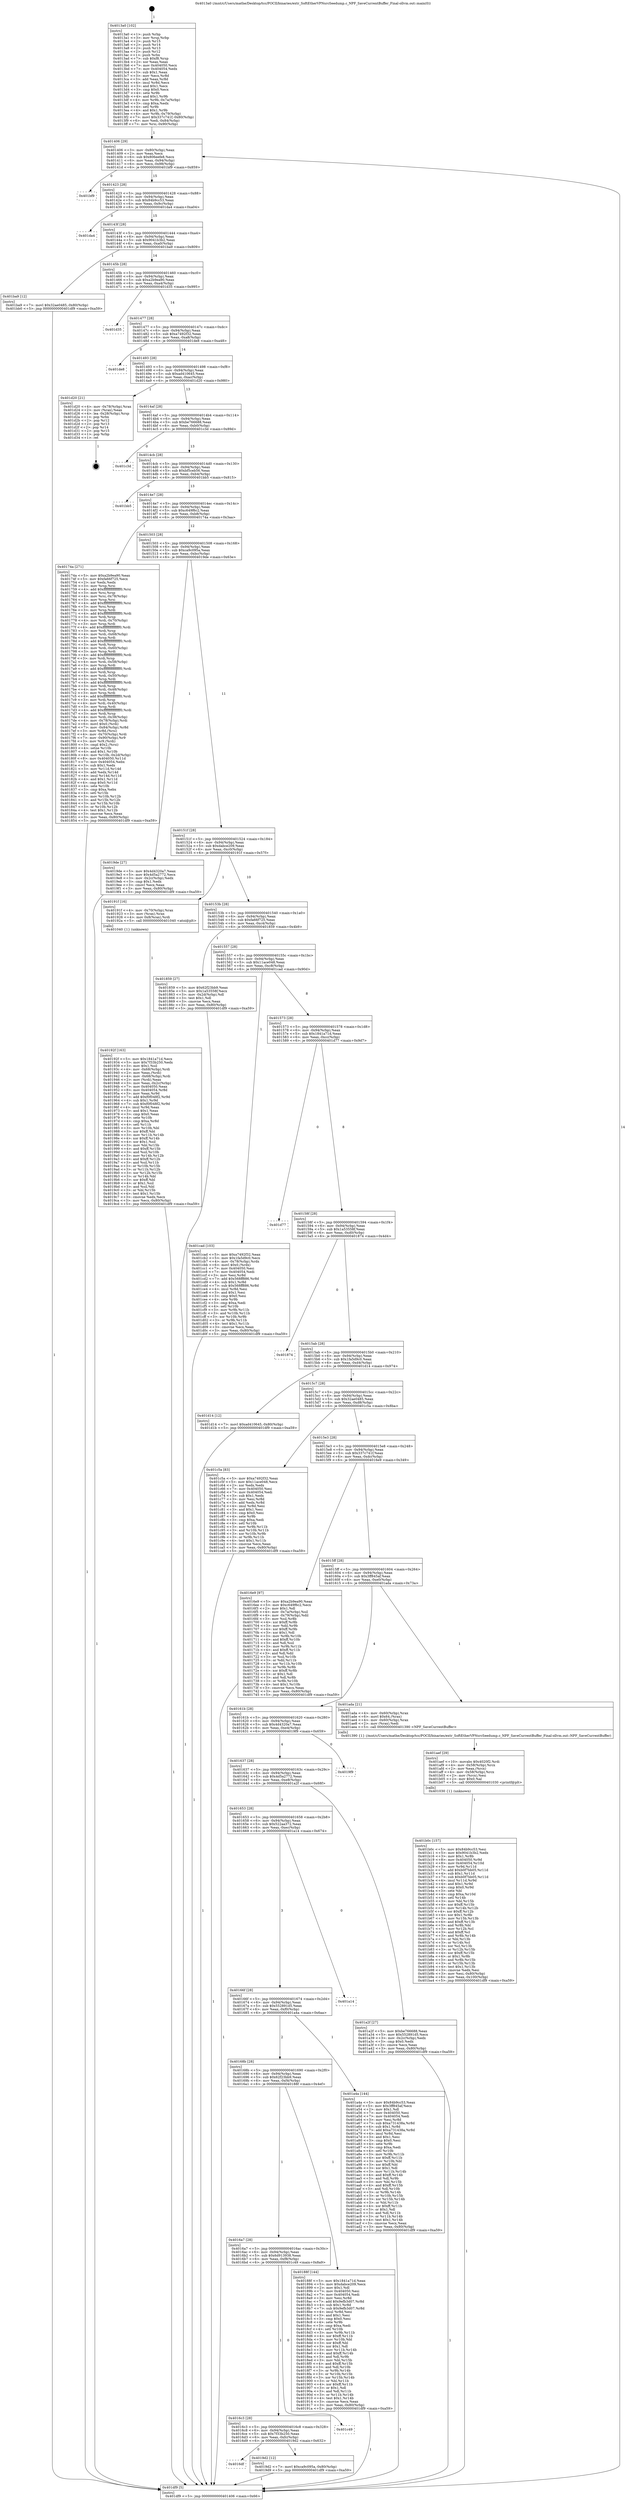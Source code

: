 digraph "0x4013a0" {
  label = "0x4013a0 (/mnt/c/Users/mathe/Desktop/tcc/POCII/binaries/extr_SoftEtherVPNsrcSeedump.c_NPF_SaveCurrentBuffer_Final-ollvm.out::main(0))"
  labelloc = "t"
  node[shape=record]

  Entry [label="",width=0.3,height=0.3,shape=circle,fillcolor=black,style=filled]
  "0x401406" [label="{
     0x401406 [29]\l
     | [instrs]\l
     &nbsp;&nbsp;0x401406 \<+3\>: mov -0x80(%rbp),%eax\l
     &nbsp;&nbsp;0x401409 \<+2\>: mov %eax,%ecx\l
     &nbsp;&nbsp;0x40140b \<+6\>: sub $0x806eefe8,%ecx\l
     &nbsp;&nbsp;0x401411 \<+6\>: mov %eax,-0x94(%rbp)\l
     &nbsp;&nbsp;0x401417 \<+6\>: mov %ecx,-0x98(%rbp)\l
     &nbsp;&nbsp;0x40141d \<+6\>: je 0000000000401bf9 \<main+0x859\>\l
  }"]
  "0x401bf9" [label="{
     0x401bf9\l
  }", style=dashed]
  "0x401423" [label="{
     0x401423 [28]\l
     | [instrs]\l
     &nbsp;&nbsp;0x401423 \<+5\>: jmp 0000000000401428 \<main+0x88\>\l
     &nbsp;&nbsp;0x401428 \<+6\>: mov -0x94(%rbp),%eax\l
     &nbsp;&nbsp;0x40142e \<+5\>: sub $0x84b9cc53,%eax\l
     &nbsp;&nbsp;0x401433 \<+6\>: mov %eax,-0x9c(%rbp)\l
     &nbsp;&nbsp;0x401439 \<+6\>: je 0000000000401da4 \<main+0xa04\>\l
  }"]
  Exit [label="",width=0.3,height=0.3,shape=circle,fillcolor=black,style=filled,peripheries=2]
  "0x401da4" [label="{
     0x401da4\l
  }", style=dashed]
  "0x40143f" [label="{
     0x40143f [28]\l
     | [instrs]\l
     &nbsp;&nbsp;0x40143f \<+5\>: jmp 0000000000401444 \<main+0xa4\>\l
     &nbsp;&nbsp;0x401444 \<+6\>: mov -0x94(%rbp),%eax\l
     &nbsp;&nbsp;0x40144a \<+5\>: sub $0x9041b3b2,%eax\l
     &nbsp;&nbsp;0x40144f \<+6\>: mov %eax,-0xa0(%rbp)\l
     &nbsp;&nbsp;0x401455 \<+6\>: je 0000000000401ba9 \<main+0x809\>\l
  }"]
  "0x401b0c" [label="{
     0x401b0c [157]\l
     | [instrs]\l
     &nbsp;&nbsp;0x401b0c \<+5\>: mov $0x84b9cc53,%esi\l
     &nbsp;&nbsp;0x401b11 \<+5\>: mov $0x9041b3b2,%edx\l
     &nbsp;&nbsp;0x401b16 \<+3\>: mov $0x1,%r8b\l
     &nbsp;&nbsp;0x401b19 \<+8\>: mov 0x404050,%r9d\l
     &nbsp;&nbsp;0x401b21 \<+8\>: mov 0x404054,%r10d\l
     &nbsp;&nbsp;0x401b29 \<+3\>: mov %r9d,%r11d\l
     &nbsp;&nbsp;0x401b2c \<+7\>: add $0xb0f7bb05,%r11d\l
     &nbsp;&nbsp;0x401b33 \<+4\>: sub $0x1,%r11d\l
     &nbsp;&nbsp;0x401b37 \<+7\>: sub $0xb0f7bb05,%r11d\l
     &nbsp;&nbsp;0x401b3e \<+4\>: imul %r11d,%r9d\l
     &nbsp;&nbsp;0x401b42 \<+4\>: and $0x1,%r9d\l
     &nbsp;&nbsp;0x401b46 \<+4\>: cmp $0x0,%r9d\l
     &nbsp;&nbsp;0x401b4a \<+3\>: sete %bl\l
     &nbsp;&nbsp;0x401b4d \<+4\>: cmp $0xa,%r10d\l
     &nbsp;&nbsp;0x401b51 \<+4\>: setl %r14b\l
     &nbsp;&nbsp;0x401b55 \<+3\>: mov %bl,%r15b\l
     &nbsp;&nbsp;0x401b58 \<+4\>: xor $0xff,%r15b\l
     &nbsp;&nbsp;0x401b5c \<+3\>: mov %r14b,%r12b\l
     &nbsp;&nbsp;0x401b5f \<+4\>: xor $0xff,%r12b\l
     &nbsp;&nbsp;0x401b63 \<+4\>: xor $0x1,%r8b\l
     &nbsp;&nbsp;0x401b67 \<+3\>: mov %r15b,%r13b\l
     &nbsp;&nbsp;0x401b6a \<+4\>: and $0xff,%r13b\l
     &nbsp;&nbsp;0x401b6e \<+3\>: and %r8b,%bl\l
     &nbsp;&nbsp;0x401b71 \<+3\>: mov %r12b,%cl\l
     &nbsp;&nbsp;0x401b74 \<+3\>: and $0xff,%cl\l
     &nbsp;&nbsp;0x401b77 \<+3\>: and %r8b,%r14b\l
     &nbsp;&nbsp;0x401b7a \<+3\>: or %bl,%r13b\l
     &nbsp;&nbsp;0x401b7d \<+3\>: or %r14b,%cl\l
     &nbsp;&nbsp;0x401b80 \<+3\>: xor %cl,%r13b\l
     &nbsp;&nbsp;0x401b83 \<+3\>: or %r12b,%r15b\l
     &nbsp;&nbsp;0x401b86 \<+4\>: xor $0xff,%r15b\l
     &nbsp;&nbsp;0x401b8a \<+4\>: or $0x1,%r8b\l
     &nbsp;&nbsp;0x401b8e \<+3\>: and %r8b,%r15b\l
     &nbsp;&nbsp;0x401b91 \<+3\>: or %r15b,%r13b\l
     &nbsp;&nbsp;0x401b94 \<+4\>: test $0x1,%r13b\l
     &nbsp;&nbsp;0x401b98 \<+3\>: cmovne %edx,%esi\l
     &nbsp;&nbsp;0x401b9b \<+3\>: mov %esi,-0x80(%rbp)\l
     &nbsp;&nbsp;0x401b9e \<+6\>: mov %eax,-0x100(%rbp)\l
     &nbsp;&nbsp;0x401ba4 \<+5\>: jmp 0000000000401df9 \<main+0xa59\>\l
  }"]
  "0x401ba9" [label="{
     0x401ba9 [12]\l
     | [instrs]\l
     &nbsp;&nbsp;0x401ba9 \<+7\>: movl $0x32ae0485,-0x80(%rbp)\l
     &nbsp;&nbsp;0x401bb0 \<+5\>: jmp 0000000000401df9 \<main+0xa59\>\l
  }"]
  "0x40145b" [label="{
     0x40145b [28]\l
     | [instrs]\l
     &nbsp;&nbsp;0x40145b \<+5\>: jmp 0000000000401460 \<main+0xc0\>\l
     &nbsp;&nbsp;0x401460 \<+6\>: mov -0x94(%rbp),%eax\l
     &nbsp;&nbsp;0x401466 \<+5\>: sub $0xa2b9ea90,%eax\l
     &nbsp;&nbsp;0x40146b \<+6\>: mov %eax,-0xa4(%rbp)\l
     &nbsp;&nbsp;0x401471 \<+6\>: je 0000000000401d35 \<main+0x995\>\l
  }"]
  "0x401aef" [label="{
     0x401aef [29]\l
     | [instrs]\l
     &nbsp;&nbsp;0x401aef \<+10\>: movabs $0x4020f2,%rdi\l
     &nbsp;&nbsp;0x401af9 \<+4\>: mov -0x58(%rbp),%rcx\l
     &nbsp;&nbsp;0x401afd \<+2\>: mov %eax,(%rcx)\l
     &nbsp;&nbsp;0x401aff \<+4\>: mov -0x58(%rbp),%rcx\l
     &nbsp;&nbsp;0x401b03 \<+2\>: mov (%rcx),%esi\l
     &nbsp;&nbsp;0x401b05 \<+2\>: mov $0x0,%al\l
     &nbsp;&nbsp;0x401b07 \<+5\>: call 0000000000401030 \<printf@plt\>\l
     | [calls]\l
     &nbsp;&nbsp;0x401030 \{1\} (unknown)\l
  }"]
  "0x401d35" [label="{
     0x401d35\l
  }", style=dashed]
  "0x401477" [label="{
     0x401477 [28]\l
     | [instrs]\l
     &nbsp;&nbsp;0x401477 \<+5\>: jmp 000000000040147c \<main+0xdc\>\l
     &nbsp;&nbsp;0x40147c \<+6\>: mov -0x94(%rbp),%eax\l
     &nbsp;&nbsp;0x401482 \<+5\>: sub $0xa7492f32,%eax\l
     &nbsp;&nbsp;0x401487 \<+6\>: mov %eax,-0xa8(%rbp)\l
     &nbsp;&nbsp;0x40148d \<+6\>: je 0000000000401de8 \<main+0xa48\>\l
  }"]
  "0x4016df" [label="{
     0x4016df\l
  }", style=dashed]
  "0x401de8" [label="{
     0x401de8\l
  }", style=dashed]
  "0x401493" [label="{
     0x401493 [28]\l
     | [instrs]\l
     &nbsp;&nbsp;0x401493 \<+5\>: jmp 0000000000401498 \<main+0xf8\>\l
     &nbsp;&nbsp;0x401498 \<+6\>: mov -0x94(%rbp),%eax\l
     &nbsp;&nbsp;0x40149e \<+5\>: sub $0xad410645,%eax\l
     &nbsp;&nbsp;0x4014a3 \<+6\>: mov %eax,-0xac(%rbp)\l
     &nbsp;&nbsp;0x4014a9 \<+6\>: je 0000000000401d20 \<main+0x980\>\l
  }"]
  "0x4019d2" [label="{
     0x4019d2 [12]\l
     | [instrs]\l
     &nbsp;&nbsp;0x4019d2 \<+7\>: movl $0xca9c095a,-0x80(%rbp)\l
     &nbsp;&nbsp;0x4019d9 \<+5\>: jmp 0000000000401df9 \<main+0xa59\>\l
  }"]
  "0x401d20" [label="{
     0x401d20 [21]\l
     | [instrs]\l
     &nbsp;&nbsp;0x401d20 \<+4\>: mov -0x78(%rbp),%rax\l
     &nbsp;&nbsp;0x401d24 \<+2\>: mov (%rax),%eax\l
     &nbsp;&nbsp;0x401d26 \<+4\>: lea -0x28(%rbp),%rsp\l
     &nbsp;&nbsp;0x401d2a \<+1\>: pop %rbx\l
     &nbsp;&nbsp;0x401d2b \<+2\>: pop %r12\l
     &nbsp;&nbsp;0x401d2d \<+2\>: pop %r13\l
     &nbsp;&nbsp;0x401d2f \<+2\>: pop %r14\l
     &nbsp;&nbsp;0x401d31 \<+2\>: pop %r15\l
     &nbsp;&nbsp;0x401d33 \<+1\>: pop %rbp\l
     &nbsp;&nbsp;0x401d34 \<+1\>: ret\l
  }"]
  "0x4014af" [label="{
     0x4014af [28]\l
     | [instrs]\l
     &nbsp;&nbsp;0x4014af \<+5\>: jmp 00000000004014b4 \<main+0x114\>\l
     &nbsp;&nbsp;0x4014b4 \<+6\>: mov -0x94(%rbp),%eax\l
     &nbsp;&nbsp;0x4014ba \<+5\>: sub $0xbe766688,%eax\l
     &nbsp;&nbsp;0x4014bf \<+6\>: mov %eax,-0xb0(%rbp)\l
     &nbsp;&nbsp;0x4014c5 \<+6\>: je 0000000000401c3d \<main+0x89d\>\l
  }"]
  "0x4016c3" [label="{
     0x4016c3 [28]\l
     | [instrs]\l
     &nbsp;&nbsp;0x4016c3 \<+5\>: jmp 00000000004016c8 \<main+0x328\>\l
     &nbsp;&nbsp;0x4016c8 \<+6\>: mov -0x94(%rbp),%eax\l
     &nbsp;&nbsp;0x4016ce \<+5\>: sub $0x7f33b250,%eax\l
     &nbsp;&nbsp;0x4016d3 \<+6\>: mov %eax,-0xfc(%rbp)\l
     &nbsp;&nbsp;0x4016d9 \<+6\>: je 00000000004019d2 \<main+0x632\>\l
  }"]
  "0x401c3d" [label="{
     0x401c3d\l
  }", style=dashed]
  "0x4014cb" [label="{
     0x4014cb [28]\l
     | [instrs]\l
     &nbsp;&nbsp;0x4014cb \<+5\>: jmp 00000000004014d0 \<main+0x130\>\l
     &nbsp;&nbsp;0x4014d0 \<+6\>: mov -0x94(%rbp),%eax\l
     &nbsp;&nbsp;0x4014d6 \<+5\>: sub $0xbf5ceb56,%eax\l
     &nbsp;&nbsp;0x4014db \<+6\>: mov %eax,-0xb4(%rbp)\l
     &nbsp;&nbsp;0x4014e1 \<+6\>: je 0000000000401bb5 \<main+0x815\>\l
  }"]
  "0x401c49" [label="{
     0x401c49\l
  }", style=dashed]
  "0x401bb5" [label="{
     0x401bb5\l
  }", style=dashed]
  "0x4014e7" [label="{
     0x4014e7 [28]\l
     | [instrs]\l
     &nbsp;&nbsp;0x4014e7 \<+5\>: jmp 00000000004014ec \<main+0x14c\>\l
     &nbsp;&nbsp;0x4014ec \<+6\>: mov -0x94(%rbp),%eax\l
     &nbsp;&nbsp;0x4014f2 \<+5\>: sub $0xc649f6c2,%eax\l
     &nbsp;&nbsp;0x4014f7 \<+6\>: mov %eax,-0xb8(%rbp)\l
     &nbsp;&nbsp;0x4014fd \<+6\>: je 000000000040174a \<main+0x3aa\>\l
  }"]
  "0x40192f" [label="{
     0x40192f [163]\l
     | [instrs]\l
     &nbsp;&nbsp;0x40192f \<+5\>: mov $0x1841a71d,%ecx\l
     &nbsp;&nbsp;0x401934 \<+5\>: mov $0x7f33b250,%edx\l
     &nbsp;&nbsp;0x401939 \<+3\>: mov $0x1,%sil\l
     &nbsp;&nbsp;0x40193c \<+4\>: mov -0x68(%rbp),%rdi\l
     &nbsp;&nbsp;0x401940 \<+2\>: mov %eax,(%rdi)\l
     &nbsp;&nbsp;0x401942 \<+4\>: mov -0x68(%rbp),%rdi\l
     &nbsp;&nbsp;0x401946 \<+2\>: mov (%rdi),%eax\l
     &nbsp;&nbsp;0x401948 \<+3\>: mov %eax,-0x2c(%rbp)\l
     &nbsp;&nbsp;0x40194b \<+7\>: mov 0x404050,%eax\l
     &nbsp;&nbsp;0x401952 \<+8\>: mov 0x404054,%r8d\l
     &nbsp;&nbsp;0x40195a \<+3\>: mov %eax,%r9d\l
     &nbsp;&nbsp;0x40195d \<+7\>: add $0xf0f048f2,%r9d\l
     &nbsp;&nbsp;0x401964 \<+4\>: sub $0x1,%r9d\l
     &nbsp;&nbsp;0x401968 \<+7\>: sub $0xf0f048f2,%r9d\l
     &nbsp;&nbsp;0x40196f \<+4\>: imul %r9d,%eax\l
     &nbsp;&nbsp;0x401973 \<+3\>: and $0x1,%eax\l
     &nbsp;&nbsp;0x401976 \<+3\>: cmp $0x0,%eax\l
     &nbsp;&nbsp;0x401979 \<+4\>: sete %r10b\l
     &nbsp;&nbsp;0x40197d \<+4\>: cmp $0xa,%r8d\l
     &nbsp;&nbsp;0x401981 \<+4\>: setl %r11b\l
     &nbsp;&nbsp;0x401985 \<+3\>: mov %r10b,%bl\l
     &nbsp;&nbsp;0x401988 \<+3\>: xor $0xff,%bl\l
     &nbsp;&nbsp;0x40198b \<+3\>: mov %r11b,%r14b\l
     &nbsp;&nbsp;0x40198e \<+4\>: xor $0xff,%r14b\l
     &nbsp;&nbsp;0x401992 \<+4\>: xor $0x1,%sil\l
     &nbsp;&nbsp;0x401996 \<+3\>: mov %bl,%r15b\l
     &nbsp;&nbsp;0x401999 \<+4\>: and $0xff,%r15b\l
     &nbsp;&nbsp;0x40199d \<+3\>: and %sil,%r10b\l
     &nbsp;&nbsp;0x4019a0 \<+3\>: mov %r14b,%r12b\l
     &nbsp;&nbsp;0x4019a3 \<+4\>: and $0xff,%r12b\l
     &nbsp;&nbsp;0x4019a7 \<+3\>: and %sil,%r11b\l
     &nbsp;&nbsp;0x4019aa \<+3\>: or %r10b,%r15b\l
     &nbsp;&nbsp;0x4019ad \<+3\>: or %r11b,%r12b\l
     &nbsp;&nbsp;0x4019b0 \<+3\>: xor %r12b,%r15b\l
     &nbsp;&nbsp;0x4019b3 \<+3\>: or %r14b,%bl\l
     &nbsp;&nbsp;0x4019b6 \<+3\>: xor $0xff,%bl\l
     &nbsp;&nbsp;0x4019b9 \<+4\>: or $0x1,%sil\l
     &nbsp;&nbsp;0x4019bd \<+3\>: and %sil,%bl\l
     &nbsp;&nbsp;0x4019c0 \<+3\>: or %bl,%r15b\l
     &nbsp;&nbsp;0x4019c3 \<+4\>: test $0x1,%r15b\l
     &nbsp;&nbsp;0x4019c7 \<+3\>: cmovne %edx,%ecx\l
     &nbsp;&nbsp;0x4019ca \<+3\>: mov %ecx,-0x80(%rbp)\l
     &nbsp;&nbsp;0x4019cd \<+5\>: jmp 0000000000401df9 \<main+0xa59\>\l
  }"]
  "0x40174a" [label="{
     0x40174a [271]\l
     | [instrs]\l
     &nbsp;&nbsp;0x40174a \<+5\>: mov $0xa2b9ea90,%eax\l
     &nbsp;&nbsp;0x40174f \<+5\>: mov $0xfa66f725,%ecx\l
     &nbsp;&nbsp;0x401754 \<+2\>: xor %edx,%edx\l
     &nbsp;&nbsp;0x401756 \<+3\>: mov %rsp,%rsi\l
     &nbsp;&nbsp;0x401759 \<+4\>: add $0xfffffffffffffff0,%rsi\l
     &nbsp;&nbsp;0x40175d \<+3\>: mov %rsi,%rsp\l
     &nbsp;&nbsp;0x401760 \<+4\>: mov %rsi,-0x78(%rbp)\l
     &nbsp;&nbsp;0x401764 \<+3\>: mov %rsp,%rsi\l
     &nbsp;&nbsp;0x401767 \<+4\>: add $0xfffffffffffffff0,%rsi\l
     &nbsp;&nbsp;0x40176b \<+3\>: mov %rsi,%rsp\l
     &nbsp;&nbsp;0x40176e \<+3\>: mov %rsp,%rdi\l
     &nbsp;&nbsp;0x401771 \<+4\>: add $0xfffffffffffffff0,%rdi\l
     &nbsp;&nbsp;0x401775 \<+3\>: mov %rdi,%rsp\l
     &nbsp;&nbsp;0x401778 \<+4\>: mov %rdi,-0x70(%rbp)\l
     &nbsp;&nbsp;0x40177c \<+3\>: mov %rsp,%rdi\l
     &nbsp;&nbsp;0x40177f \<+4\>: add $0xfffffffffffffff0,%rdi\l
     &nbsp;&nbsp;0x401783 \<+3\>: mov %rdi,%rsp\l
     &nbsp;&nbsp;0x401786 \<+4\>: mov %rdi,-0x68(%rbp)\l
     &nbsp;&nbsp;0x40178a \<+3\>: mov %rsp,%rdi\l
     &nbsp;&nbsp;0x40178d \<+4\>: add $0xfffffffffffffff0,%rdi\l
     &nbsp;&nbsp;0x401791 \<+3\>: mov %rdi,%rsp\l
     &nbsp;&nbsp;0x401794 \<+4\>: mov %rdi,-0x60(%rbp)\l
     &nbsp;&nbsp;0x401798 \<+3\>: mov %rsp,%rdi\l
     &nbsp;&nbsp;0x40179b \<+4\>: add $0xfffffffffffffff0,%rdi\l
     &nbsp;&nbsp;0x40179f \<+3\>: mov %rdi,%rsp\l
     &nbsp;&nbsp;0x4017a2 \<+4\>: mov %rdi,-0x58(%rbp)\l
     &nbsp;&nbsp;0x4017a6 \<+3\>: mov %rsp,%rdi\l
     &nbsp;&nbsp;0x4017a9 \<+4\>: add $0xfffffffffffffff0,%rdi\l
     &nbsp;&nbsp;0x4017ad \<+3\>: mov %rdi,%rsp\l
     &nbsp;&nbsp;0x4017b0 \<+4\>: mov %rdi,-0x50(%rbp)\l
     &nbsp;&nbsp;0x4017b4 \<+3\>: mov %rsp,%rdi\l
     &nbsp;&nbsp;0x4017b7 \<+4\>: add $0xfffffffffffffff0,%rdi\l
     &nbsp;&nbsp;0x4017bb \<+3\>: mov %rdi,%rsp\l
     &nbsp;&nbsp;0x4017be \<+4\>: mov %rdi,-0x48(%rbp)\l
     &nbsp;&nbsp;0x4017c2 \<+3\>: mov %rsp,%rdi\l
     &nbsp;&nbsp;0x4017c5 \<+4\>: add $0xfffffffffffffff0,%rdi\l
     &nbsp;&nbsp;0x4017c9 \<+3\>: mov %rdi,%rsp\l
     &nbsp;&nbsp;0x4017cc \<+4\>: mov %rdi,-0x40(%rbp)\l
     &nbsp;&nbsp;0x4017d0 \<+3\>: mov %rsp,%rdi\l
     &nbsp;&nbsp;0x4017d3 \<+4\>: add $0xfffffffffffffff0,%rdi\l
     &nbsp;&nbsp;0x4017d7 \<+3\>: mov %rdi,%rsp\l
     &nbsp;&nbsp;0x4017da \<+4\>: mov %rdi,-0x38(%rbp)\l
     &nbsp;&nbsp;0x4017de \<+4\>: mov -0x78(%rbp),%rdi\l
     &nbsp;&nbsp;0x4017e2 \<+6\>: movl $0x0,(%rdi)\l
     &nbsp;&nbsp;0x4017e8 \<+7\>: mov -0x84(%rbp),%r8d\l
     &nbsp;&nbsp;0x4017ef \<+3\>: mov %r8d,(%rsi)\l
     &nbsp;&nbsp;0x4017f2 \<+4\>: mov -0x70(%rbp),%rdi\l
     &nbsp;&nbsp;0x4017f6 \<+7\>: mov -0x90(%rbp),%r9\l
     &nbsp;&nbsp;0x4017fd \<+3\>: mov %r9,(%rdi)\l
     &nbsp;&nbsp;0x401800 \<+3\>: cmpl $0x2,(%rsi)\l
     &nbsp;&nbsp;0x401803 \<+4\>: setne %r10b\l
     &nbsp;&nbsp;0x401807 \<+4\>: and $0x1,%r10b\l
     &nbsp;&nbsp;0x40180b \<+4\>: mov %r10b,-0x2d(%rbp)\l
     &nbsp;&nbsp;0x40180f \<+8\>: mov 0x404050,%r11d\l
     &nbsp;&nbsp;0x401817 \<+7\>: mov 0x404054,%ebx\l
     &nbsp;&nbsp;0x40181e \<+3\>: sub $0x1,%edx\l
     &nbsp;&nbsp;0x401821 \<+3\>: mov %r11d,%r14d\l
     &nbsp;&nbsp;0x401824 \<+3\>: add %edx,%r14d\l
     &nbsp;&nbsp;0x401827 \<+4\>: imul %r14d,%r11d\l
     &nbsp;&nbsp;0x40182b \<+4\>: and $0x1,%r11d\l
     &nbsp;&nbsp;0x40182f \<+4\>: cmp $0x0,%r11d\l
     &nbsp;&nbsp;0x401833 \<+4\>: sete %r10b\l
     &nbsp;&nbsp;0x401837 \<+3\>: cmp $0xa,%ebx\l
     &nbsp;&nbsp;0x40183a \<+4\>: setl %r15b\l
     &nbsp;&nbsp;0x40183e \<+3\>: mov %r10b,%r12b\l
     &nbsp;&nbsp;0x401841 \<+3\>: and %r15b,%r12b\l
     &nbsp;&nbsp;0x401844 \<+3\>: xor %r15b,%r10b\l
     &nbsp;&nbsp;0x401847 \<+3\>: or %r10b,%r12b\l
     &nbsp;&nbsp;0x40184a \<+4\>: test $0x1,%r12b\l
     &nbsp;&nbsp;0x40184e \<+3\>: cmovne %ecx,%eax\l
     &nbsp;&nbsp;0x401851 \<+3\>: mov %eax,-0x80(%rbp)\l
     &nbsp;&nbsp;0x401854 \<+5\>: jmp 0000000000401df9 \<main+0xa59\>\l
  }"]
  "0x401503" [label="{
     0x401503 [28]\l
     | [instrs]\l
     &nbsp;&nbsp;0x401503 \<+5\>: jmp 0000000000401508 \<main+0x168\>\l
     &nbsp;&nbsp;0x401508 \<+6\>: mov -0x94(%rbp),%eax\l
     &nbsp;&nbsp;0x40150e \<+5\>: sub $0xca9c095a,%eax\l
     &nbsp;&nbsp;0x401513 \<+6\>: mov %eax,-0xbc(%rbp)\l
     &nbsp;&nbsp;0x401519 \<+6\>: je 00000000004019de \<main+0x63e\>\l
  }"]
  "0x4016a7" [label="{
     0x4016a7 [28]\l
     | [instrs]\l
     &nbsp;&nbsp;0x4016a7 \<+5\>: jmp 00000000004016ac \<main+0x30c\>\l
     &nbsp;&nbsp;0x4016ac \<+6\>: mov -0x94(%rbp),%eax\l
     &nbsp;&nbsp;0x4016b2 \<+5\>: sub $0x6d913938,%eax\l
     &nbsp;&nbsp;0x4016b7 \<+6\>: mov %eax,-0xf8(%rbp)\l
     &nbsp;&nbsp;0x4016bd \<+6\>: je 0000000000401c49 \<main+0x8a9\>\l
  }"]
  "0x4019de" [label="{
     0x4019de [27]\l
     | [instrs]\l
     &nbsp;&nbsp;0x4019de \<+5\>: mov $0x4d4320a7,%eax\l
     &nbsp;&nbsp;0x4019e3 \<+5\>: mov $0x4d5a2772,%ecx\l
     &nbsp;&nbsp;0x4019e8 \<+3\>: mov -0x2c(%rbp),%edx\l
     &nbsp;&nbsp;0x4019eb \<+3\>: cmp $0x1,%edx\l
     &nbsp;&nbsp;0x4019ee \<+3\>: cmovl %ecx,%eax\l
     &nbsp;&nbsp;0x4019f1 \<+3\>: mov %eax,-0x80(%rbp)\l
     &nbsp;&nbsp;0x4019f4 \<+5\>: jmp 0000000000401df9 \<main+0xa59\>\l
  }"]
  "0x40151f" [label="{
     0x40151f [28]\l
     | [instrs]\l
     &nbsp;&nbsp;0x40151f \<+5\>: jmp 0000000000401524 \<main+0x184\>\l
     &nbsp;&nbsp;0x401524 \<+6\>: mov -0x94(%rbp),%eax\l
     &nbsp;&nbsp;0x40152a \<+5\>: sub $0xdabce209,%eax\l
     &nbsp;&nbsp;0x40152f \<+6\>: mov %eax,-0xc0(%rbp)\l
     &nbsp;&nbsp;0x401535 \<+6\>: je 000000000040191f \<main+0x57f\>\l
  }"]
  "0x40188f" [label="{
     0x40188f [144]\l
     | [instrs]\l
     &nbsp;&nbsp;0x40188f \<+5\>: mov $0x1841a71d,%eax\l
     &nbsp;&nbsp;0x401894 \<+5\>: mov $0xdabce209,%ecx\l
     &nbsp;&nbsp;0x401899 \<+2\>: mov $0x1,%dl\l
     &nbsp;&nbsp;0x40189b \<+7\>: mov 0x404050,%esi\l
     &nbsp;&nbsp;0x4018a2 \<+7\>: mov 0x404054,%edi\l
     &nbsp;&nbsp;0x4018a9 \<+3\>: mov %esi,%r8d\l
     &nbsp;&nbsp;0x4018ac \<+7\>: add $0x9efb3d07,%r8d\l
     &nbsp;&nbsp;0x4018b3 \<+4\>: sub $0x1,%r8d\l
     &nbsp;&nbsp;0x4018b7 \<+7\>: sub $0x9efb3d07,%r8d\l
     &nbsp;&nbsp;0x4018be \<+4\>: imul %r8d,%esi\l
     &nbsp;&nbsp;0x4018c2 \<+3\>: and $0x1,%esi\l
     &nbsp;&nbsp;0x4018c5 \<+3\>: cmp $0x0,%esi\l
     &nbsp;&nbsp;0x4018c8 \<+4\>: sete %r9b\l
     &nbsp;&nbsp;0x4018cc \<+3\>: cmp $0xa,%edi\l
     &nbsp;&nbsp;0x4018cf \<+4\>: setl %r10b\l
     &nbsp;&nbsp;0x4018d3 \<+3\>: mov %r9b,%r11b\l
     &nbsp;&nbsp;0x4018d6 \<+4\>: xor $0xff,%r11b\l
     &nbsp;&nbsp;0x4018da \<+3\>: mov %r10b,%bl\l
     &nbsp;&nbsp;0x4018dd \<+3\>: xor $0xff,%bl\l
     &nbsp;&nbsp;0x4018e0 \<+3\>: xor $0x1,%dl\l
     &nbsp;&nbsp;0x4018e3 \<+3\>: mov %r11b,%r14b\l
     &nbsp;&nbsp;0x4018e6 \<+4\>: and $0xff,%r14b\l
     &nbsp;&nbsp;0x4018ea \<+3\>: and %dl,%r9b\l
     &nbsp;&nbsp;0x4018ed \<+3\>: mov %bl,%r15b\l
     &nbsp;&nbsp;0x4018f0 \<+4\>: and $0xff,%r15b\l
     &nbsp;&nbsp;0x4018f4 \<+3\>: and %dl,%r10b\l
     &nbsp;&nbsp;0x4018f7 \<+3\>: or %r9b,%r14b\l
     &nbsp;&nbsp;0x4018fa \<+3\>: or %r10b,%r15b\l
     &nbsp;&nbsp;0x4018fd \<+3\>: xor %r15b,%r14b\l
     &nbsp;&nbsp;0x401900 \<+3\>: or %bl,%r11b\l
     &nbsp;&nbsp;0x401903 \<+4\>: xor $0xff,%r11b\l
     &nbsp;&nbsp;0x401907 \<+3\>: or $0x1,%dl\l
     &nbsp;&nbsp;0x40190a \<+3\>: and %dl,%r11b\l
     &nbsp;&nbsp;0x40190d \<+3\>: or %r11b,%r14b\l
     &nbsp;&nbsp;0x401910 \<+4\>: test $0x1,%r14b\l
     &nbsp;&nbsp;0x401914 \<+3\>: cmovne %ecx,%eax\l
     &nbsp;&nbsp;0x401917 \<+3\>: mov %eax,-0x80(%rbp)\l
     &nbsp;&nbsp;0x40191a \<+5\>: jmp 0000000000401df9 \<main+0xa59\>\l
  }"]
  "0x40191f" [label="{
     0x40191f [16]\l
     | [instrs]\l
     &nbsp;&nbsp;0x40191f \<+4\>: mov -0x70(%rbp),%rax\l
     &nbsp;&nbsp;0x401923 \<+3\>: mov (%rax),%rax\l
     &nbsp;&nbsp;0x401926 \<+4\>: mov 0x8(%rax),%rdi\l
     &nbsp;&nbsp;0x40192a \<+5\>: call 0000000000401040 \<atoi@plt\>\l
     | [calls]\l
     &nbsp;&nbsp;0x401040 \{1\} (unknown)\l
  }"]
  "0x40153b" [label="{
     0x40153b [28]\l
     | [instrs]\l
     &nbsp;&nbsp;0x40153b \<+5\>: jmp 0000000000401540 \<main+0x1a0\>\l
     &nbsp;&nbsp;0x401540 \<+6\>: mov -0x94(%rbp),%eax\l
     &nbsp;&nbsp;0x401546 \<+5\>: sub $0xfa66f725,%eax\l
     &nbsp;&nbsp;0x40154b \<+6\>: mov %eax,-0xc4(%rbp)\l
     &nbsp;&nbsp;0x401551 \<+6\>: je 0000000000401859 \<main+0x4b9\>\l
  }"]
  "0x40168b" [label="{
     0x40168b [28]\l
     | [instrs]\l
     &nbsp;&nbsp;0x40168b \<+5\>: jmp 0000000000401690 \<main+0x2f0\>\l
     &nbsp;&nbsp;0x401690 \<+6\>: mov -0x94(%rbp),%eax\l
     &nbsp;&nbsp;0x401696 \<+5\>: sub $0x62f23bb9,%eax\l
     &nbsp;&nbsp;0x40169b \<+6\>: mov %eax,-0xf4(%rbp)\l
     &nbsp;&nbsp;0x4016a1 \<+6\>: je 000000000040188f \<main+0x4ef\>\l
  }"]
  "0x401859" [label="{
     0x401859 [27]\l
     | [instrs]\l
     &nbsp;&nbsp;0x401859 \<+5\>: mov $0x62f23bb9,%eax\l
     &nbsp;&nbsp;0x40185e \<+5\>: mov $0x1a53558f,%ecx\l
     &nbsp;&nbsp;0x401863 \<+3\>: mov -0x2d(%rbp),%dl\l
     &nbsp;&nbsp;0x401866 \<+3\>: test $0x1,%dl\l
     &nbsp;&nbsp;0x401869 \<+3\>: cmovne %ecx,%eax\l
     &nbsp;&nbsp;0x40186c \<+3\>: mov %eax,-0x80(%rbp)\l
     &nbsp;&nbsp;0x40186f \<+5\>: jmp 0000000000401df9 \<main+0xa59\>\l
  }"]
  "0x401557" [label="{
     0x401557 [28]\l
     | [instrs]\l
     &nbsp;&nbsp;0x401557 \<+5\>: jmp 000000000040155c \<main+0x1bc\>\l
     &nbsp;&nbsp;0x40155c \<+6\>: mov -0x94(%rbp),%eax\l
     &nbsp;&nbsp;0x401562 \<+5\>: sub $0x11ace048,%eax\l
     &nbsp;&nbsp;0x401567 \<+6\>: mov %eax,-0xc8(%rbp)\l
     &nbsp;&nbsp;0x40156d \<+6\>: je 0000000000401cad \<main+0x90d\>\l
  }"]
  "0x401a4a" [label="{
     0x401a4a [144]\l
     | [instrs]\l
     &nbsp;&nbsp;0x401a4a \<+5\>: mov $0x84b9cc53,%eax\l
     &nbsp;&nbsp;0x401a4f \<+5\>: mov $0x3ff845af,%ecx\l
     &nbsp;&nbsp;0x401a54 \<+2\>: mov $0x1,%dl\l
     &nbsp;&nbsp;0x401a56 \<+7\>: mov 0x404050,%esi\l
     &nbsp;&nbsp;0x401a5d \<+7\>: mov 0x404054,%edi\l
     &nbsp;&nbsp;0x401a64 \<+3\>: mov %esi,%r8d\l
     &nbsp;&nbsp;0x401a67 \<+7\>: sub $0xa731438a,%r8d\l
     &nbsp;&nbsp;0x401a6e \<+4\>: sub $0x1,%r8d\l
     &nbsp;&nbsp;0x401a72 \<+7\>: add $0xa731438a,%r8d\l
     &nbsp;&nbsp;0x401a79 \<+4\>: imul %r8d,%esi\l
     &nbsp;&nbsp;0x401a7d \<+3\>: and $0x1,%esi\l
     &nbsp;&nbsp;0x401a80 \<+3\>: cmp $0x0,%esi\l
     &nbsp;&nbsp;0x401a83 \<+4\>: sete %r9b\l
     &nbsp;&nbsp;0x401a87 \<+3\>: cmp $0xa,%edi\l
     &nbsp;&nbsp;0x401a8a \<+4\>: setl %r10b\l
     &nbsp;&nbsp;0x401a8e \<+3\>: mov %r9b,%r11b\l
     &nbsp;&nbsp;0x401a91 \<+4\>: xor $0xff,%r11b\l
     &nbsp;&nbsp;0x401a95 \<+3\>: mov %r10b,%bl\l
     &nbsp;&nbsp;0x401a98 \<+3\>: xor $0xff,%bl\l
     &nbsp;&nbsp;0x401a9b \<+3\>: xor $0x1,%dl\l
     &nbsp;&nbsp;0x401a9e \<+3\>: mov %r11b,%r14b\l
     &nbsp;&nbsp;0x401aa1 \<+4\>: and $0xff,%r14b\l
     &nbsp;&nbsp;0x401aa5 \<+3\>: and %dl,%r9b\l
     &nbsp;&nbsp;0x401aa8 \<+3\>: mov %bl,%r15b\l
     &nbsp;&nbsp;0x401aab \<+4\>: and $0xff,%r15b\l
     &nbsp;&nbsp;0x401aaf \<+3\>: and %dl,%r10b\l
     &nbsp;&nbsp;0x401ab2 \<+3\>: or %r9b,%r14b\l
     &nbsp;&nbsp;0x401ab5 \<+3\>: or %r10b,%r15b\l
     &nbsp;&nbsp;0x401ab8 \<+3\>: xor %r15b,%r14b\l
     &nbsp;&nbsp;0x401abb \<+3\>: or %bl,%r11b\l
     &nbsp;&nbsp;0x401abe \<+4\>: xor $0xff,%r11b\l
     &nbsp;&nbsp;0x401ac2 \<+3\>: or $0x1,%dl\l
     &nbsp;&nbsp;0x401ac5 \<+3\>: and %dl,%r11b\l
     &nbsp;&nbsp;0x401ac8 \<+3\>: or %r11b,%r14b\l
     &nbsp;&nbsp;0x401acb \<+4\>: test $0x1,%r14b\l
     &nbsp;&nbsp;0x401acf \<+3\>: cmovne %ecx,%eax\l
     &nbsp;&nbsp;0x401ad2 \<+3\>: mov %eax,-0x80(%rbp)\l
     &nbsp;&nbsp;0x401ad5 \<+5\>: jmp 0000000000401df9 \<main+0xa59\>\l
  }"]
  "0x401cad" [label="{
     0x401cad [103]\l
     | [instrs]\l
     &nbsp;&nbsp;0x401cad \<+5\>: mov $0xa7492f32,%eax\l
     &nbsp;&nbsp;0x401cb2 \<+5\>: mov $0x1fa5d9c0,%ecx\l
     &nbsp;&nbsp;0x401cb7 \<+4\>: mov -0x78(%rbp),%rdx\l
     &nbsp;&nbsp;0x401cbb \<+6\>: movl $0x0,(%rdx)\l
     &nbsp;&nbsp;0x401cc1 \<+7\>: mov 0x404050,%esi\l
     &nbsp;&nbsp;0x401cc8 \<+7\>: mov 0x404054,%edi\l
     &nbsp;&nbsp;0x401ccf \<+3\>: mov %esi,%r8d\l
     &nbsp;&nbsp;0x401cd2 \<+7\>: add $0x568ff886,%r8d\l
     &nbsp;&nbsp;0x401cd9 \<+4\>: sub $0x1,%r8d\l
     &nbsp;&nbsp;0x401cdd \<+7\>: sub $0x568ff886,%r8d\l
     &nbsp;&nbsp;0x401ce4 \<+4\>: imul %r8d,%esi\l
     &nbsp;&nbsp;0x401ce8 \<+3\>: and $0x1,%esi\l
     &nbsp;&nbsp;0x401ceb \<+3\>: cmp $0x0,%esi\l
     &nbsp;&nbsp;0x401cee \<+4\>: sete %r9b\l
     &nbsp;&nbsp;0x401cf2 \<+3\>: cmp $0xa,%edi\l
     &nbsp;&nbsp;0x401cf5 \<+4\>: setl %r10b\l
     &nbsp;&nbsp;0x401cf9 \<+3\>: mov %r9b,%r11b\l
     &nbsp;&nbsp;0x401cfc \<+3\>: and %r10b,%r11b\l
     &nbsp;&nbsp;0x401cff \<+3\>: xor %r10b,%r9b\l
     &nbsp;&nbsp;0x401d02 \<+3\>: or %r9b,%r11b\l
     &nbsp;&nbsp;0x401d05 \<+4\>: test $0x1,%r11b\l
     &nbsp;&nbsp;0x401d09 \<+3\>: cmovne %ecx,%eax\l
     &nbsp;&nbsp;0x401d0c \<+3\>: mov %eax,-0x80(%rbp)\l
     &nbsp;&nbsp;0x401d0f \<+5\>: jmp 0000000000401df9 \<main+0xa59\>\l
  }"]
  "0x401573" [label="{
     0x401573 [28]\l
     | [instrs]\l
     &nbsp;&nbsp;0x401573 \<+5\>: jmp 0000000000401578 \<main+0x1d8\>\l
     &nbsp;&nbsp;0x401578 \<+6\>: mov -0x94(%rbp),%eax\l
     &nbsp;&nbsp;0x40157e \<+5\>: sub $0x1841a71d,%eax\l
     &nbsp;&nbsp;0x401583 \<+6\>: mov %eax,-0xcc(%rbp)\l
     &nbsp;&nbsp;0x401589 \<+6\>: je 0000000000401d77 \<main+0x9d7\>\l
  }"]
  "0x40166f" [label="{
     0x40166f [28]\l
     | [instrs]\l
     &nbsp;&nbsp;0x40166f \<+5\>: jmp 0000000000401674 \<main+0x2d4\>\l
     &nbsp;&nbsp;0x401674 \<+6\>: mov -0x94(%rbp),%eax\l
     &nbsp;&nbsp;0x40167a \<+5\>: sub $0x552891d5,%eax\l
     &nbsp;&nbsp;0x40167f \<+6\>: mov %eax,-0xf0(%rbp)\l
     &nbsp;&nbsp;0x401685 \<+6\>: je 0000000000401a4a \<main+0x6aa\>\l
  }"]
  "0x401d77" [label="{
     0x401d77\l
  }", style=dashed]
  "0x40158f" [label="{
     0x40158f [28]\l
     | [instrs]\l
     &nbsp;&nbsp;0x40158f \<+5\>: jmp 0000000000401594 \<main+0x1f4\>\l
     &nbsp;&nbsp;0x401594 \<+6\>: mov -0x94(%rbp),%eax\l
     &nbsp;&nbsp;0x40159a \<+5\>: sub $0x1a53558f,%eax\l
     &nbsp;&nbsp;0x40159f \<+6\>: mov %eax,-0xd0(%rbp)\l
     &nbsp;&nbsp;0x4015a5 \<+6\>: je 0000000000401874 \<main+0x4d4\>\l
  }"]
  "0x401a14" [label="{
     0x401a14\l
  }", style=dashed]
  "0x401874" [label="{
     0x401874\l
  }", style=dashed]
  "0x4015ab" [label="{
     0x4015ab [28]\l
     | [instrs]\l
     &nbsp;&nbsp;0x4015ab \<+5\>: jmp 00000000004015b0 \<main+0x210\>\l
     &nbsp;&nbsp;0x4015b0 \<+6\>: mov -0x94(%rbp),%eax\l
     &nbsp;&nbsp;0x4015b6 \<+5\>: sub $0x1fa5d9c0,%eax\l
     &nbsp;&nbsp;0x4015bb \<+6\>: mov %eax,-0xd4(%rbp)\l
     &nbsp;&nbsp;0x4015c1 \<+6\>: je 0000000000401d14 \<main+0x974\>\l
  }"]
  "0x401653" [label="{
     0x401653 [28]\l
     | [instrs]\l
     &nbsp;&nbsp;0x401653 \<+5\>: jmp 0000000000401658 \<main+0x2b8\>\l
     &nbsp;&nbsp;0x401658 \<+6\>: mov -0x94(%rbp),%eax\l
     &nbsp;&nbsp;0x40165e \<+5\>: sub $0x522aa372,%eax\l
     &nbsp;&nbsp;0x401663 \<+6\>: mov %eax,-0xec(%rbp)\l
     &nbsp;&nbsp;0x401669 \<+6\>: je 0000000000401a14 \<main+0x674\>\l
  }"]
  "0x401d14" [label="{
     0x401d14 [12]\l
     | [instrs]\l
     &nbsp;&nbsp;0x401d14 \<+7\>: movl $0xad410645,-0x80(%rbp)\l
     &nbsp;&nbsp;0x401d1b \<+5\>: jmp 0000000000401df9 \<main+0xa59\>\l
  }"]
  "0x4015c7" [label="{
     0x4015c7 [28]\l
     | [instrs]\l
     &nbsp;&nbsp;0x4015c7 \<+5\>: jmp 00000000004015cc \<main+0x22c\>\l
     &nbsp;&nbsp;0x4015cc \<+6\>: mov -0x94(%rbp),%eax\l
     &nbsp;&nbsp;0x4015d2 \<+5\>: sub $0x32ae0485,%eax\l
     &nbsp;&nbsp;0x4015d7 \<+6\>: mov %eax,-0xd8(%rbp)\l
     &nbsp;&nbsp;0x4015dd \<+6\>: je 0000000000401c5a \<main+0x8ba\>\l
  }"]
  "0x401a2f" [label="{
     0x401a2f [27]\l
     | [instrs]\l
     &nbsp;&nbsp;0x401a2f \<+5\>: mov $0xbe766688,%eax\l
     &nbsp;&nbsp;0x401a34 \<+5\>: mov $0x552891d5,%ecx\l
     &nbsp;&nbsp;0x401a39 \<+3\>: mov -0x2c(%rbp),%edx\l
     &nbsp;&nbsp;0x401a3c \<+3\>: cmp $0x0,%edx\l
     &nbsp;&nbsp;0x401a3f \<+3\>: cmove %ecx,%eax\l
     &nbsp;&nbsp;0x401a42 \<+3\>: mov %eax,-0x80(%rbp)\l
     &nbsp;&nbsp;0x401a45 \<+5\>: jmp 0000000000401df9 \<main+0xa59\>\l
  }"]
  "0x401c5a" [label="{
     0x401c5a [83]\l
     | [instrs]\l
     &nbsp;&nbsp;0x401c5a \<+5\>: mov $0xa7492f32,%eax\l
     &nbsp;&nbsp;0x401c5f \<+5\>: mov $0x11ace048,%ecx\l
     &nbsp;&nbsp;0x401c64 \<+2\>: xor %edx,%edx\l
     &nbsp;&nbsp;0x401c66 \<+7\>: mov 0x404050,%esi\l
     &nbsp;&nbsp;0x401c6d \<+7\>: mov 0x404054,%edi\l
     &nbsp;&nbsp;0x401c74 \<+3\>: sub $0x1,%edx\l
     &nbsp;&nbsp;0x401c77 \<+3\>: mov %esi,%r8d\l
     &nbsp;&nbsp;0x401c7a \<+3\>: add %edx,%r8d\l
     &nbsp;&nbsp;0x401c7d \<+4\>: imul %r8d,%esi\l
     &nbsp;&nbsp;0x401c81 \<+3\>: and $0x1,%esi\l
     &nbsp;&nbsp;0x401c84 \<+3\>: cmp $0x0,%esi\l
     &nbsp;&nbsp;0x401c87 \<+4\>: sete %r9b\l
     &nbsp;&nbsp;0x401c8b \<+3\>: cmp $0xa,%edi\l
     &nbsp;&nbsp;0x401c8e \<+4\>: setl %r10b\l
     &nbsp;&nbsp;0x401c92 \<+3\>: mov %r9b,%r11b\l
     &nbsp;&nbsp;0x401c95 \<+3\>: and %r10b,%r11b\l
     &nbsp;&nbsp;0x401c98 \<+3\>: xor %r10b,%r9b\l
     &nbsp;&nbsp;0x401c9b \<+3\>: or %r9b,%r11b\l
     &nbsp;&nbsp;0x401c9e \<+4\>: test $0x1,%r11b\l
     &nbsp;&nbsp;0x401ca2 \<+3\>: cmovne %ecx,%eax\l
     &nbsp;&nbsp;0x401ca5 \<+3\>: mov %eax,-0x80(%rbp)\l
     &nbsp;&nbsp;0x401ca8 \<+5\>: jmp 0000000000401df9 \<main+0xa59\>\l
  }"]
  "0x4015e3" [label="{
     0x4015e3 [28]\l
     | [instrs]\l
     &nbsp;&nbsp;0x4015e3 \<+5\>: jmp 00000000004015e8 \<main+0x248\>\l
     &nbsp;&nbsp;0x4015e8 \<+6\>: mov -0x94(%rbp),%eax\l
     &nbsp;&nbsp;0x4015ee \<+5\>: sub $0x337c741f,%eax\l
     &nbsp;&nbsp;0x4015f3 \<+6\>: mov %eax,-0xdc(%rbp)\l
     &nbsp;&nbsp;0x4015f9 \<+6\>: je 00000000004016e9 \<main+0x349\>\l
  }"]
  "0x401637" [label="{
     0x401637 [28]\l
     | [instrs]\l
     &nbsp;&nbsp;0x401637 \<+5\>: jmp 000000000040163c \<main+0x29c\>\l
     &nbsp;&nbsp;0x40163c \<+6\>: mov -0x94(%rbp),%eax\l
     &nbsp;&nbsp;0x401642 \<+5\>: sub $0x4d5a2772,%eax\l
     &nbsp;&nbsp;0x401647 \<+6\>: mov %eax,-0xe8(%rbp)\l
     &nbsp;&nbsp;0x40164d \<+6\>: je 0000000000401a2f \<main+0x68f\>\l
  }"]
  "0x4016e9" [label="{
     0x4016e9 [97]\l
     | [instrs]\l
     &nbsp;&nbsp;0x4016e9 \<+5\>: mov $0xa2b9ea90,%eax\l
     &nbsp;&nbsp;0x4016ee \<+5\>: mov $0xc649f6c2,%ecx\l
     &nbsp;&nbsp;0x4016f3 \<+2\>: mov $0x1,%dl\l
     &nbsp;&nbsp;0x4016f5 \<+4\>: mov -0x7a(%rbp),%sil\l
     &nbsp;&nbsp;0x4016f9 \<+4\>: mov -0x79(%rbp),%dil\l
     &nbsp;&nbsp;0x4016fd \<+3\>: mov %sil,%r8b\l
     &nbsp;&nbsp;0x401700 \<+4\>: xor $0xff,%r8b\l
     &nbsp;&nbsp;0x401704 \<+3\>: mov %dil,%r9b\l
     &nbsp;&nbsp;0x401707 \<+4\>: xor $0xff,%r9b\l
     &nbsp;&nbsp;0x40170b \<+3\>: xor $0x1,%dl\l
     &nbsp;&nbsp;0x40170e \<+3\>: mov %r8b,%r10b\l
     &nbsp;&nbsp;0x401711 \<+4\>: and $0xff,%r10b\l
     &nbsp;&nbsp;0x401715 \<+3\>: and %dl,%sil\l
     &nbsp;&nbsp;0x401718 \<+3\>: mov %r9b,%r11b\l
     &nbsp;&nbsp;0x40171b \<+4\>: and $0xff,%r11b\l
     &nbsp;&nbsp;0x40171f \<+3\>: and %dl,%dil\l
     &nbsp;&nbsp;0x401722 \<+3\>: or %sil,%r10b\l
     &nbsp;&nbsp;0x401725 \<+3\>: or %dil,%r11b\l
     &nbsp;&nbsp;0x401728 \<+3\>: xor %r11b,%r10b\l
     &nbsp;&nbsp;0x40172b \<+3\>: or %r9b,%r8b\l
     &nbsp;&nbsp;0x40172e \<+4\>: xor $0xff,%r8b\l
     &nbsp;&nbsp;0x401732 \<+3\>: or $0x1,%dl\l
     &nbsp;&nbsp;0x401735 \<+3\>: and %dl,%r8b\l
     &nbsp;&nbsp;0x401738 \<+3\>: or %r8b,%r10b\l
     &nbsp;&nbsp;0x40173b \<+4\>: test $0x1,%r10b\l
     &nbsp;&nbsp;0x40173f \<+3\>: cmovne %ecx,%eax\l
     &nbsp;&nbsp;0x401742 \<+3\>: mov %eax,-0x80(%rbp)\l
     &nbsp;&nbsp;0x401745 \<+5\>: jmp 0000000000401df9 \<main+0xa59\>\l
  }"]
  "0x4015ff" [label="{
     0x4015ff [28]\l
     | [instrs]\l
     &nbsp;&nbsp;0x4015ff \<+5\>: jmp 0000000000401604 \<main+0x264\>\l
     &nbsp;&nbsp;0x401604 \<+6\>: mov -0x94(%rbp),%eax\l
     &nbsp;&nbsp;0x40160a \<+5\>: sub $0x3ff845af,%eax\l
     &nbsp;&nbsp;0x40160f \<+6\>: mov %eax,-0xe0(%rbp)\l
     &nbsp;&nbsp;0x401615 \<+6\>: je 0000000000401ada \<main+0x73a\>\l
  }"]
  "0x401df9" [label="{
     0x401df9 [5]\l
     | [instrs]\l
     &nbsp;&nbsp;0x401df9 \<+5\>: jmp 0000000000401406 \<main+0x66\>\l
  }"]
  "0x4013a0" [label="{
     0x4013a0 [102]\l
     | [instrs]\l
     &nbsp;&nbsp;0x4013a0 \<+1\>: push %rbp\l
     &nbsp;&nbsp;0x4013a1 \<+3\>: mov %rsp,%rbp\l
     &nbsp;&nbsp;0x4013a4 \<+2\>: push %r15\l
     &nbsp;&nbsp;0x4013a6 \<+2\>: push %r14\l
     &nbsp;&nbsp;0x4013a8 \<+2\>: push %r13\l
     &nbsp;&nbsp;0x4013aa \<+2\>: push %r12\l
     &nbsp;&nbsp;0x4013ac \<+1\>: push %rbx\l
     &nbsp;&nbsp;0x4013ad \<+7\>: sub $0xf8,%rsp\l
     &nbsp;&nbsp;0x4013b4 \<+2\>: xor %eax,%eax\l
     &nbsp;&nbsp;0x4013b6 \<+7\>: mov 0x404050,%ecx\l
     &nbsp;&nbsp;0x4013bd \<+7\>: mov 0x404054,%edx\l
     &nbsp;&nbsp;0x4013c4 \<+3\>: sub $0x1,%eax\l
     &nbsp;&nbsp;0x4013c7 \<+3\>: mov %ecx,%r8d\l
     &nbsp;&nbsp;0x4013ca \<+3\>: add %eax,%r8d\l
     &nbsp;&nbsp;0x4013cd \<+4\>: imul %r8d,%ecx\l
     &nbsp;&nbsp;0x4013d1 \<+3\>: and $0x1,%ecx\l
     &nbsp;&nbsp;0x4013d4 \<+3\>: cmp $0x0,%ecx\l
     &nbsp;&nbsp;0x4013d7 \<+4\>: sete %r9b\l
     &nbsp;&nbsp;0x4013db \<+4\>: and $0x1,%r9b\l
     &nbsp;&nbsp;0x4013df \<+4\>: mov %r9b,-0x7a(%rbp)\l
     &nbsp;&nbsp;0x4013e3 \<+3\>: cmp $0xa,%edx\l
     &nbsp;&nbsp;0x4013e6 \<+4\>: setl %r9b\l
     &nbsp;&nbsp;0x4013ea \<+4\>: and $0x1,%r9b\l
     &nbsp;&nbsp;0x4013ee \<+4\>: mov %r9b,-0x79(%rbp)\l
     &nbsp;&nbsp;0x4013f2 \<+7\>: movl $0x337c741f,-0x80(%rbp)\l
     &nbsp;&nbsp;0x4013f9 \<+6\>: mov %edi,-0x84(%rbp)\l
     &nbsp;&nbsp;0x4013ff \<+7\>: mov %rsi,-0x90(%rbp)\l
  }"]
  "0x4019f9" [label="{
     0x4019f9\l
  }", style=dashed]
  "0x40161b" [label="{
     0x40161b [28]\l
     | [instrs]\l
     &nbsp;&nbsp;0x40161b \<+5\>: jmp 0000000000401620 \<main+0x280\>\l
     &nbsp;&nbsp;0x401620 \<+6\>: mov -0x94(%rbp),%eax\l
     &nbsp;&nbsp;0x401626 \<+5\>: sub $0x4d4320a7,%eax\l
     &nbsp;&nbsp;0x40162b \<+6\>: mov %eax,-0xe4(%rbp)\l
     &nbsp;&nbsp;0x401631 \<+6\>: je 00000000004019f9 \<main+0x659\>\l
  }"]
  "0x401ada" [label="{
     0x401ada [21]\l
     | [instrs]\l
     &nbsp;&nbsp;0x401ada \<+4\>: mov -0x60(%rbp),%rax\l
     &nbsp;&nbsp;0x401ade \<+6\>: movl $0x64,(%rax)\l
     &nbsp;&nbsp;0x401ae4 \<+4\>: mov -0x60(%rbp),%rax\l
     &nbsp;&nbsp;0x401ae8 \<+2\>: mov (%rax),%edi\l
     &nbsp;&nbsp;0x401aea \<+5\>: call 0000000000401390 \<NPF_SaveCurrentBuffer\>\l
     | [calls]\l
     &nbsp;&nbsp;0x401390 \{1\} (/mnt/c/Users/mathe/Desktop/tcc/POCII/binaries/extr_SoftEtherVPNsrcSeedump.c_NPF_SaveCurrentBuffer_Final-ollvm.out::NPF_SaveCurrentBuffer)\l
  }"]
  Entry -> "0x4013a0" [label=" 1"]
  "0x401406" -> "0x401bf9" [label=" 0"]
  "0x401406" -> "0x401423" [label=" 15"]
  "0x401d20" -> Exit [label=" 1"]
  "0x401423" -> "0x401da4" [label=" 0"]
  "0x401423" -> "0x40143f" [label=" 15"]
  "0x401d14" -> "0x401df9" [label=" 1"]
  "0x40143f" -> "0x401ba9" [label=" 1"]
  "0x40143f" -> "0x40145b" [label=" 14"]
  "0x401cad" -> "0x401df9" [label=" 1"]
  "0x40145b" -> "0x401d35" [label=" 0"]
  "0x40145b" -> "0x401477" [label=" 14"]
  "0x401c5a" -> "0x401df9" [label=" 1"]
  "0x401477" -> "0x401de8" [label=" 0"]
  "0x401477" -> "0x401493" [label=" 14"]
  "0x401ba9" -> "0x401df9" [label=" 1"]
  "0x401493" -> "0x401d20" [label=" 1"]
  "0x401493" -> "0x4014af" [label=" 13"]
  "0x401b0c" -> "0x401df9" [label=" 1"]
  "0x4014af" -> "0x401c3d" [label=" 0"]
  "0x4014af" -> "0x4014cb" [label=" 13"]
  "0x401ada" -> "0x401aef" [label=" 1"]
  "0x4014cb" -> "0x401bb5" [label=" 0"]
  "0x4014cb" -> "0x4014e7" [label=" 13"]
  "0x401a4a" -> "0x401df9" [label=" 1"]
  "0x4014e7" -> "0x40174a" [label=" 1"]
  "0x4014e7" -> "0x401503" [label=" 12"]
  "0x4019de" -> "0x401df9" [label=" 1"]
  "0x401503" -> "0x4019de" [label=" 1"]
  "0x401503" -> "0x40151f" [label=" 11"]
  "0x4019d2" -> "0x401df9" [label=" 1"]
  "0x40151f" -> "0x40191f" [label=" 1"]
  "0x40151f" -> "0x40153b" [label=" 10"]
  "0x4016c3" -> "0x4016df" [label=" 0"]
  "0x40153b" -> "0x401859" [label=" 1"]
  "0x40153b" -> "0x401557" [label=" 9"]
  "0x401aef" -> "0x401b0c" [label=" 1"]
  "0x401557" -> "0x401cad" [label=" 1"]
  "0x401557" -> "0x401573" [label=" 8"]
  "0x4016a7" -> "0x4016c3" [label=" 1"]
  "0x401573" -> "0x401d77" [label=" 0"]
  "0x401573" -> "0x40158f" [label=" 8"]
  "0x401a2f" -> "0x401df9" [label=" 1"]
  "0x40158f" -> "0x401874" [label=" 0"]
  "0x40158f" -> "0x4015ab" [label=" 8"]
  "0x40192f" -> "0x401df9" [label=" 1"]
  "0x4015ab" -> "0x401d14" [label=" 1"]
  "0x4015ab" -> "0x4015c7" [label=" 7"]
  "0x40188f" -> "0x401df9" [label=" 1"]
  "0x4015c7" -> "0x401c5a" [label=" 1"]
  "0x4015c7" -> "0x4015e3" [label=" 6"]
  "0x40168b" -> "0x4016a7" [label=" 1"]
  "0x4015e3" -> "0x4016e9" [label=" 1"]
  "0x4015e3" -> "0x4015ff" [label=" 5"]
  "0x4016e9" -> "0x401df9" [label=" 1"]
  "0x4013a0" -> "0x401406" [label=" 1"]
  "0x401df9" -> "0x401406" [label=" 14"]
  "0x4016c3" -> "0x4019d2" [label=" 1"]
  "0x40174a" -> "0x401df9" [label=" 1"]
  "0x401859" -> "0x401df9" [label=" 1"]
  "0x40166f" -> "0x40168b" [label=" 2"]
  "0x4015ff" -> "0x401ada" [label=" 1"]
  "0x4015ff" -> "0x40161b" [label=" 4"]
  "0x40166f" -> "0x401a4a" [label=" 1"]
  "0x40161b" -> "0x4019f9" [label=" 0"]
  "0x40161b" -> "0x401637" [label=" 4"]
  "0x40168b" -> "0x40188f" [label=" 1"]
  "0x401637" -> "0x401a2f" [label=" 1"]
  "0x401637" -> "0x401653" [label=" 3"]
  "0x40191f" -> "0x40192f" [label=" 1"]
  "0x401653" -> "0x401a14" [label=" 0"]
  "0x401653" -> "0x40166f" [label=" 3"]
  "0x4016a7" -> "0x401c49" [label=" 0"]
}
